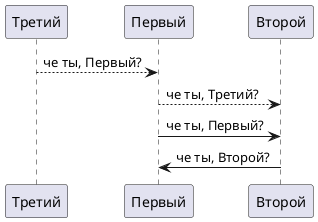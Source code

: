 @startuml
	Третий-->Первый: че ты, Первый?
	Первый-->Второй: че ты, Третий?
	Первый->Второй: че ты, Первый?
	Второй->Первый: че ты, Второй?
@enduml
